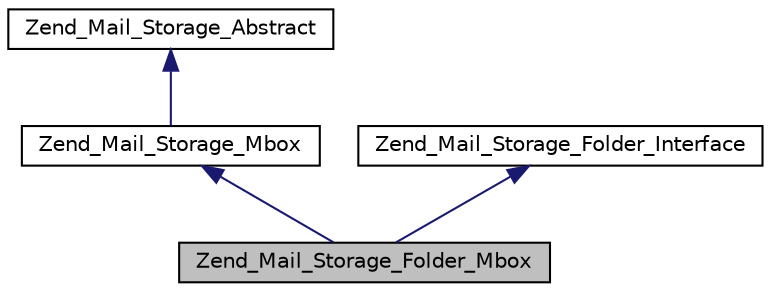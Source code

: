 digraph G
{
  edge [fontname="Helvetica",fontsize="10",labelfontname="Helvetica",labelfontsize="10"];
  node [fontname="Helvetica",fontsize="10",shape=record];
  Node1 [label="Zend_Mail_Storage_Folder_Mbox",height=0.2,width=0.4,color="black", fillcolor="grey75", style="filled" fontcolor="black"];
  Node2 -> Node1 [dir="back",color="midnightblue",fontsize="10",style="solid",fontname="Helvetica"];
  Node2 [label="Zend_Mail_Storage_Mbox",height=0.2,width=0.4,color="black", fillcolor="white", style="filled",URL="$class_zend___mail___storage___mbox.html"];
  Node3 -> Node2 [dir="back",color="midnightblue",fontsize="10",style="solid",fontname="Helvetica"];
  Node3 [label="Zend_Mail_Storage_Abstract",height=0.2,width=0.4,color="black", fillcolor="white", style="filled",URL="$class_zend___mail___storage___abstract.html"];
  Node4 -> Node1 [dir="back",color="midnightblue",fontsize="10",style="solid",fontname="Helvetica"];
  Node4 [label="Zend_Mail_Storage_Folder_Interface",height=0.2,width=0.4,color="black", fillcolor="white", style="filled",URL="$interface_zend___mail___storage___folder___interface.html"];
}
